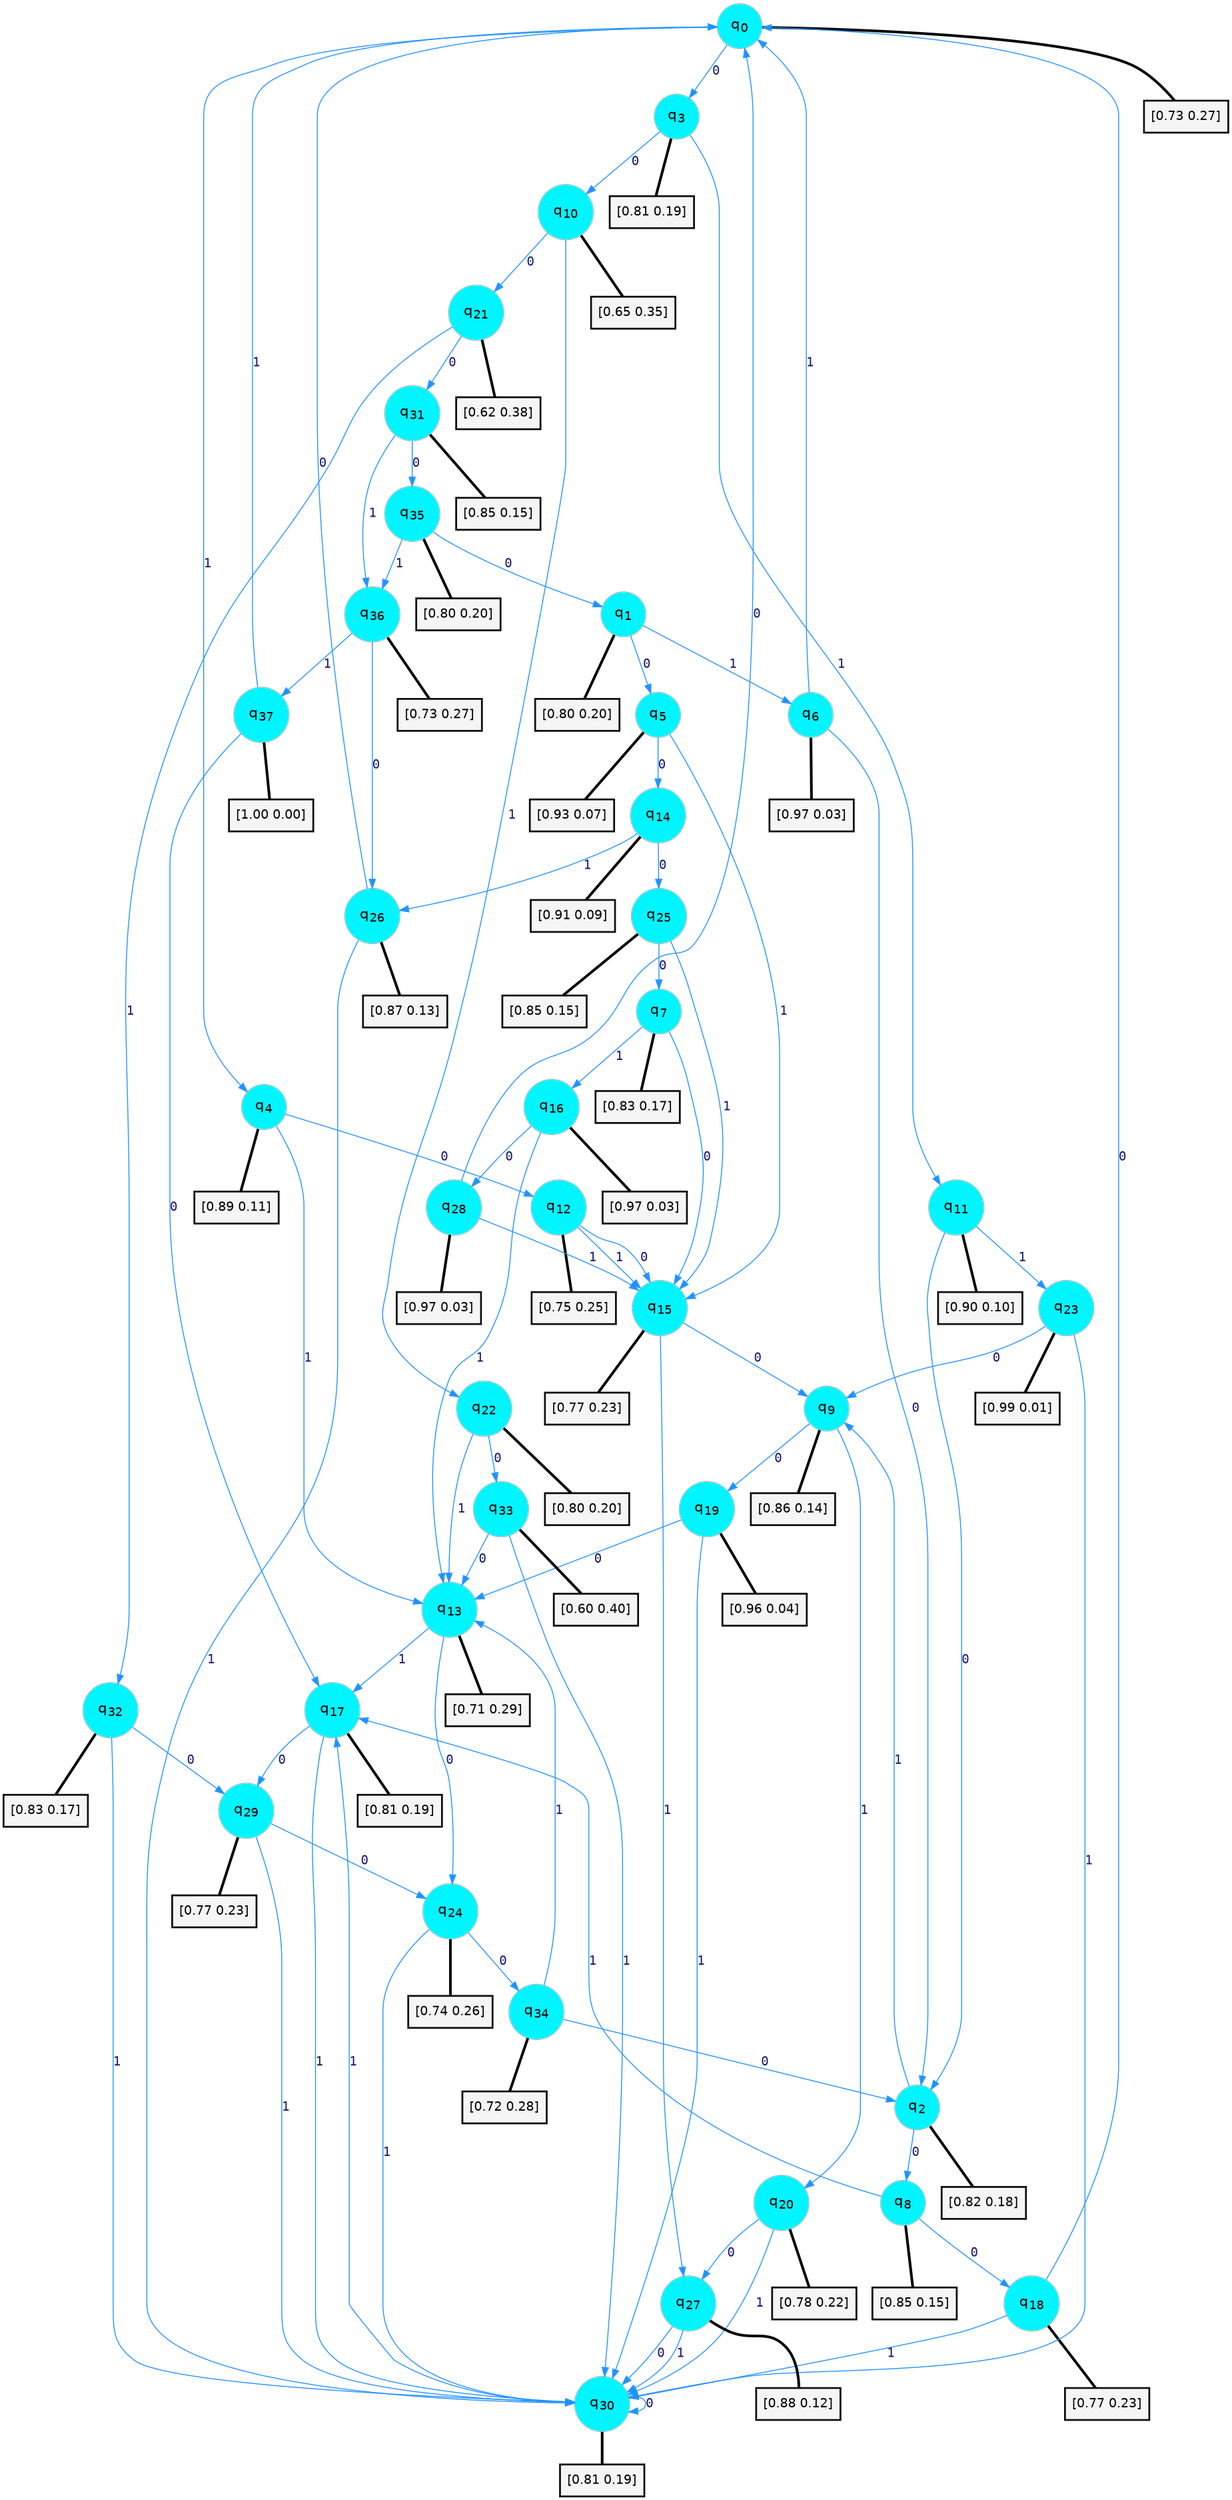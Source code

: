 digraph G {
graph [
bgcolor=transparent, dpi=300, rankdir=TD, size="40,25"];
node [
color=gray, fillcolor=turquoise1, fontcolor=black, fontname=Helvetica, fontsize=16, fontweight=bold, shape=circle, style=filled];
edge [
arrowsize=1, color=dodgerblue1, fontcolor=midnightblue, fontname=courier, fontweight=bold, penwidth=1, style=solid, weight=20];
0[label=<q<SUB>0</SUB>>];
1[label=<q<SUB>1</SUB>>];
2[label=<q<SUB>2</SUB>>];
3[label=<q<SUB>3</SUB>>];
4[label=<q<SUB>4</SUB>>];
5[label=<q<SUB>5</SUB>>];
6[label=<q<SUB>6</SUB>>];
7[label=<q<SUB>7</SUB>>];
8[label=<q<SUB>8</SUB>>];
9[label=<q<SUB>9</SUB>>];
10[label=<q<SUB>10</SUB>>];
11[label=<q<SUB>11</SUB>>];
12[label=<q<SUB>12</SUB>>];
13[label=<q<SUB>13</SUB>>];
14[label=<q<SUB>14</SUB>>];
15[label=<q<SUB>15</SUB>>];
16[label=<q<SUB>16</SUB>>];
17[label=<q<SUB>17</SUB>>];
18[label=<q<SUB>18</SUB>>];
19[label=<q<SUB>19</SUB>>];
20[label=<q<SUB>20</SUB>>];
21[label=<q<SUB>21</SUB>>];
22[label=<q<SUB>22</SUB>>];
23[label=<q<SUB>23</SUB>>];
24[label=<q<SUB>24</SUB>>];
25[label=<q<SUB>25</SUB>>];
26[label=<q<SUB>26</SUB>>];
27[label=<q<SUB>27</SUB>>];
28[label=<q<SUB>28</SUB>>];
29[label=<q<SUB>29</SUB>>];
30[label=<q<SUB>30</SUB>>];
31[label=<q<SUB>31</SUB>>];
32[label=<q<SUB>32</SUB>>];
33[label=<q<SUB>33</SUB>>];
34[label=<q<SUB>34</SUB>>];
35[label=<q<SUB>35</SUB>>];
36[label=<q<SUB>36</SUB>>];
37[label=<q<SUB>37</SUB>>];
38[label="[0.73 0.27]", shape=box,fontcolor=black, fontname=Helvetica, fontsize=14, penwidth=2, fillcolor=whitesmoke,color=black];
39[label="[0.80 0.20]", shape=box,fontcolor=black, fontname=Helvetica, fontsize=14, penwidth=2, fillcolor=whitesmoke,color=black];
40[label="[0.82 0.18]", shape=box,fontcolor=black, fontname=Helvetica, fontsize=14, penwidth=2, fillcolor=whitesmoke,color=black];
41[label="[0.81 0.19]", shape=box,fontcolor=black, fontname=Helvetica, fontsize=14, penwidth=2, fillcolor=whitesmoke,color=black];
42[label="[0.89 0.11]", shape=box,fontcolor=black, fontname=Helvetica, fontsize=14, penwidth=2, fillcolor=whitesmoke,color=black];
43[label="[0.93 0.07]", shape=box,fontcolor=black, fontname=Helvetica, fontsize=14, penwidth=2, fillcolor=whitesmoke,color=black];
44[label="[0.97 0.03]", shape=box,fontcolor=black, fontname=Helvetica, fontsize=14, penwidth=2, fillcolor=whitesmoke,color=black];
45[label="[0.83 0.17]", shape=box,fontcolor=black, fontname=Helvetica, fontsize=14, penwidth=2, fillcolor=whitesmoke,color=black];
46[label="[0.85 0.15]", shape=box,fontcolor=black, fontname=Helvetica, fontsize=14, penwidth=2, fillcolor=whitesmoke,color=black];
47[label="[0.86 0.14]", shape=box,fontcolor=black, fontname=Helvetica, fontsize=14, penwidth=2, fillcolor=whitesmoke,color=black];
48[label="[0.65 0.35]", shape=box,fontcolor=black, fontname=Helvetica, fontsize=14, penwidth=2, fillcolor=whitesmoke,color=black];
49[label="[0.90 0.10]", shape=box,fontcolor=black, fontname=Helvetica, fontsize=14, penwidth=2, fillcolor=whitesmoke,color=black];
50[label="[0.75 0.25]", shape=box,fontcolor=black, fontname=Helvetica, fontsize=14, penwidth=2, fillcolor=whitesmoke,color=black];
51[label="[0.71 0.29]", shape=box,fontcolor=black, fontname=Helvetica, fontsize=14, penwidth=2, fillcolor=whitesmoke,color=black];
52[label="[0.91 0.09]", shape=box,fontcolor=black, fontname=Helvetica, fontsize=14, penwidth=2, fillcolor=whitesmoke,color=black];
53[label="[0.77 0.23]", shape=box,fontcolor=black, fontname=Helvetica, fontsize=14, penwidth=2, fillcolor=whitesmoke,color=black];
54[label="[0.97 0.03]", shape=box,fontcolor=black, fontname=Helvetica, fontsize=14, penwidth=2, fillcolor=whitesmoke,color=black];
55[label="[0.81 0.19]", shape=box,fontcolor=black, fontname=Helvetica, fontsize=14, penwidth=2, fillcolor=whitesmoke,color=black];
56[label="[0.77 0.23]", shape=box,fontcolor=black, fontname=Helvetica, fontsize=14, penwidth=2, fillcolor=whitesmoke,color=black];
57[label="[0.96 0.04]", shape=box,fontcolor=black, fontname=Helvetica, fontsize=14, penwidth=2, fillcolor=whitesmoke,color=black];
58[label="[0.78 0.22]", shape=box,fontcolor=black, fontname=Helvetica, fontsize=14, penwidth=2, fillcolor=whitesmoke,color=black];
59[label="[0.62 0.38]", shape=box,fontcolor=black, fontname=Helvetica, fontsize=14, penwidth=2, fillcolor=whitesmoke,color=black];
60[label="[0.80 0.20]", shape=box,fontcolor=black, fontname=Helvetica, fontsize=14, penwidth=2, fillcolor=whitesmoke,color=black];
61[label="[0.99 0.01]", shape=box,fontcolor=black, fontname=Helvetica, fontsize=14, penwidth=2, fillcolor=whitesmoke,color=black];
62[label="[0.74 0.26]", shape=box,fontcolor=black, fontname=Helvetica, fontsize=14, penwidth=2, fillcolor=whitesmoke,color=black];
63[label="[0.85 0.15]", shape=box,fontcolor=black, fontname=Helvetica, fontsize=14, penwidth=2, fillcolor=whitesmoke,color=black];
64[label="[0.87 0.13]", shape=box,fontcolor=black, fontname=Helvetica, fontsize=14, penwidth=2, fillcolor=whitesmoke,color=black];
65[label="[0.88 0.12]", shape=box,fontcolor=black, fontname=Helvetica, fontsize=14, penwidth=2, fillcolor=whitesmoke,color=black];
66[label="[0.97 0.03]", shape=box,fontcolor=black, fontname=Helvetica, fontsize=14, penwidth=2, fillcolor=whitesmoke,color=black];
67[label="[0.77 0.23]", shape=box,fontcolor=black, fontname=Helvetica, fontsize=14, penwidth=2, fillcolor=whitesmoke,color=black];
68[label="[0.81 0.19]", shape=box,fontcolor=black, fontname=Helvetica, fontsize=14, penwidth=2, fillcolor=whitesmoke,color=black];
69[label="[0.85 0.15]", shape=box,fontcolor=black, fontname=Helvetica, fontsize=14, penwidth=2, fillcolor=whitesmoke,color=black];
70[label="[0.83 0.17]", shape=box,fontcolor=black, fontname=Helvetica, fontsize=14, penwidth=2, fillcolor=whitesmoke,color=black];
71[label="[0.60 0.40]", shape=box,fontcolor=black, fontname=Helvetica, fontsize=14, penwidth=2, fillcolor=whitesmoke,color=black];
72[label="[0.72 0.28]", shape=box,fontcolor=black, fontname=Helvetica, fontsize=14, penwidth=2, fillcolor=whitesmoke,color=black];
73[label="[0.80 0.20]", shape=box,fontcolor=black, fontname=Helvetica, fontsize=14, penwidth=2, fillcolor=whitesmoke,color=black];
74[label="[0.73 0.27]", shape=box,fontcolor=black, fontname=Helvetica, fontsize=14, penwidth=2, fillcolor=whitesmoke,color=black];
75[label="[1.00 0.00]", shape=box,fontcolor=black, fontname=Helvetica, fontsize=14, penwidth=2, fillcolor=whitesmoke,color=black];
0->3 [label=0];
0->4 [label=1];
0->38 [arrowhead=none, penwidth=3,color=black];
1->5 [label=0];
1->6 [label=1];
1->39 [arrowhead=none, penwidth=3,color=black];
2->8 [label=0];
2->9 [label=1];
2->40 [arrowhead=none, penwidth=3,color=black];
3->10 [label=0];
3->11 [label=1];
3->41 [arrowhead=none, penwidth=3,color=black];
4->12 [label=0];
4->13 [label=1];
4->42 [arrowhead=none, penwidth=3,color=black];
5->14 [label=0];
5->15 [label=1];
5->43 [arrowhead=none, penwidth=3,color=black];
6->2 [label=0];
6->0 [label=1];
6->44 [arrowhead=none, penwidth=3,color=black];
7->15 [label=0];
7->16 [label=1];
7->45 [arrowhead=none, penwidth=3,color=black];
8->18 [label=0];
8->17 [label=1];
8->46 [arrowhead=none, penwidth=3,color=black];
9->19 [label=0];
9->20 [label=1];
9->47 [arrowhead=none, penwidth=3,color=black];
10->21 [label=0];
10->22 [label=1];
10->48 [arrowhead=none, penwidth=3,color=black];
11->2 [label=0];
11->23 [label=1];
11->49 [arrowhead=none, penwidth=3,color=black];
12->15 [label=0];
12->15 [label=1];
12->50 [arrowhead=none, penwidth=3,color=black];
13->24 [label=0];
13->17 [label=1];
13->51 [arrowhead=none, penwidth=3,color=black];
14->25 [label=0];
14->26 [label=1];
14->52 [arrowhead=none, penwidth=3,color=black];
15->9 [label=0];
15->27 [label=1];
15->53 [arrowhead=none, penwidth=3,color=black];
16->28 [label=0];
16->13 [label=1];
16->54 [arrowhead=none, penwidth=3,color=black];
17->29 [label=0];
17->30 [label=1];
17->55 [arrowhead=none, penwidth=3,color=black];
18->0 [label=0];
18->30 [label=1];
18->56 [arrowhead=none, penwidth=3,color=black];
19->13 [label=0];
19->30 [label=1];
19->57 [arrowhead=none, penwidth=3,color=black];
20->27 [label=0];
20->30 [label=1];
20->58 [arrowhead=none, penwidth=3,color=black];
21->31 [label=0];
21->32 [label=1];
21->59 [arrowhead=none, penwidth=3,color=black];
22->33 [label=0];
22->13 [label=1];
22->60 [arrowhead=none, penwidth=3,color=black];
23->9 [label=0];
23->30 [label=1];
23->61 [arrowhead=none, penwidth=3,color=black];
24->34 [label=0];
24->30 [label=1];
24->62 [arrowhead=none, penwidth=3,color=black];
25->7 [label=0];
25->15 [label=1];
25->63 [arrowhead=none, penwidth=3,color=black];
26->0 [label=0];
26->30 [label=1];
26->64 [arrowhead=none, penwidth=3,color=black];
27->30 [label=0];
27->30 [label=1];
27->65 [arrowhead=none, penwidth=3,color=black];
28->0 [label=0];
28->15 [label=1];
28->66 [arrowhead=none, penwidth=3,color=black];
29->24 [label=0];
29->30 [label=1];
29->67 [arrowhead=none, penwidth=3,color=black];
30->30 [label=0];
30->17 [label=1];
30->68 [arrowhead=none, penwidth=3,color=black];
31->35 [label=0];
31->36 [label=1];
31->69 [arrowhead=none, penwidth=3,color=black];
32->29 [label=0];
32->30 [label=1];
32->70 [arrowhead=none, penwidth=3,color=black];
33->13 [label=0];
33->30 [label=1];
33->71 [arrowhead=none, penwidth=3,color=black];
34->2 [label=0];
34->13 [label=1];
34->72 [arrowhead=none, penwidth=3,color=black];
35->1 [label=0];
35->36 [label=1];
35->73 [arrowhead=none, penwidth=3,color=black];
36->26 [label=0];
36->37 [label=1];
36->74 [arrowhead=none, penwidth=3,color=black];
37->17 [label=0];
37->0 [label=1];
37->75 [arrowhead=none, penwidth=3,color=black];
}
